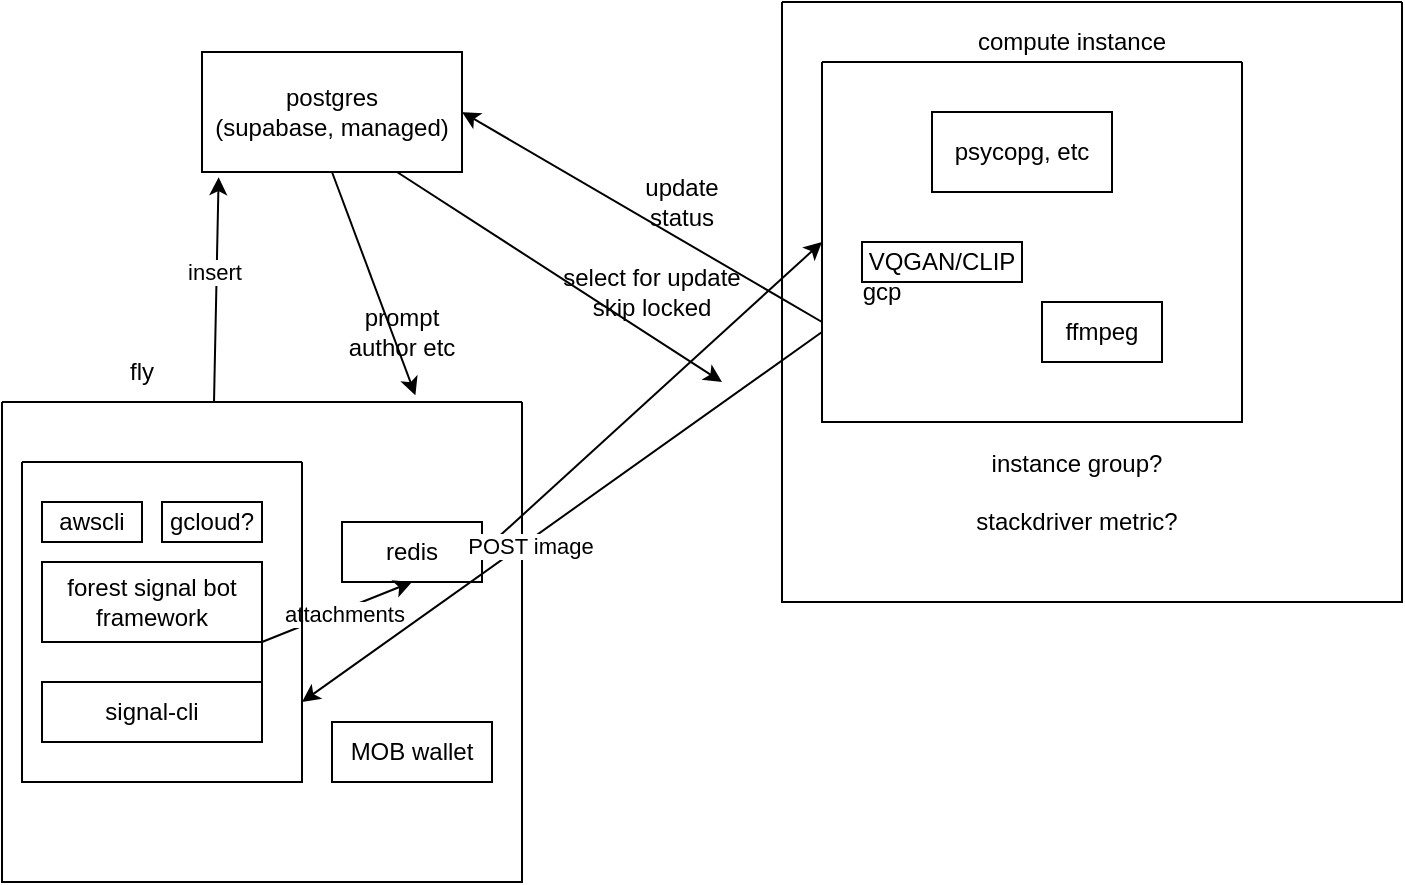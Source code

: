 <mxfile version="16.0.3" type="github" pages="2">
  <diagram id="hZx8prxlAFbmcO8pOgQ3" name="Page-1">
    <mxGraphModel dx="798" dy="1536" grid="1" gridSize="10" guides="1" tooltips="1" connect="1" arrows="1" fold="1" page="1" pageScale="1" pageWidth="850" pageHeight="1100" math="0" shadow="0">
      <root>
        <mxCell id="0" />
        <mxCell id="1" parent="0" />
        <mxCell id="qiKkZnuHFG8k8qks4Bed-2" value="postgres&lt;br&gt;(supabase, managed)" style="rounded=0;whiteSpace=wrap;html=1;" parent="1" vertex="1">
          <mxGeometry x="160" y="-5" width="130" height="60" as="geometry" />
        </mxCell>
        <mxCell id="qiKkZnuHFG8k8qks4Bed-14" value="" style="endArrow=classic;html=1;rounded=0;exitX=0.75;exitY=1;exitDx=0;exitDy=0;entryX=0.25;entryY=0;entryDx=0;entryDy=0;" parent="1" source="qiKkZnuHFG8k8qks4Bed-2" edge="1">
          <mxGeometry width="50" height="50" relative="1" as="geometry">
            <mxPoint x="310" y="220" as="sourcePoint" />
            <mxPoint x="420" y="160" as="targetPoint" />
          </mxGeometry>
        </mxCell>
        <mxCell id="qiKkZnuHFG8k8qks4Bed-19" value="" style="endArrow=classic;html=1;rounded=0;entryX=0.064;entryY=1.043;entryDx=0;entryDy=0;exitX=0.5;exitY=0;exitDx=0;exitDy=0;entryPerimeter=0;" parent="1" target="qiKkZnuHFG8k8qks4Bed-2" edge="1">
          <mxGeometry width="50" height="50" relative="1" as="geometry">
            <mxPoint x="166" y="170" as="sourcePoint" />
            <mxPoint x="270" y="220" as="targetPoint" />
          </mxGeometry>
        </mxCell>
        <mxCell id="qiKkZnuHFG8k8qks4Bed-49" value="insert" style="edgeLabel;html=1;align=center;verticalAlign=middle;resizable=0;points=[];" parent="qiKkZnuHFG8k8qks4Bed-19" vertex="1" connectable="0">
          <mxGeometry x="0.162" y="2" relative="1" as="geometry">
            <mxPoint as="offset" />
          </mxGeometry>
        </mxCell>
        <mxCell id="qiKkZnuHFG8k8qks4Bed-21" value="" style="swimlane;startSize=0;fillColor=none;" parent="1" vertex="1">
          <mxGeometry x="60" y="170" width="260" height="240" as="geometry" />
        </mxCell>
        <mxCell id="qiKkZnuHFG8k8qks4Bed-1" value="signal-cli" style="rounded=0;whiteSpace=wrap;html=1;" parent="qiKkZnuHFG8k8qks4Bed-21" vertex="1">
          <mxGeometry x="20" y="140" width="110" height="30" as="geometry" />
        </mxCell>
        <mxCell id="qiKkZnuHFG8k8qks4Bed-26" value="forest signal bot framework" style="rounded=0;whiteSpace=wrap;html=1;fillColor=none;" parent="qiKkZnuHFG8k8qks4Bed-21" vertex="1">
          <mxGeometry x="20" y="80" width="110" height="40" as="geometry" />
        </mxCell>
        <mxCell id="qiKkZnuHFG8k8qks4Bed-5" value="redis" style="rounded=0;whiteSpace=wrap;html=1;fillColor=none;" parent="qiKkZnuHFG8k8qks4Bed-21" vertex="1">
          <mxGeometry x="170" y="60" width="70" height="30" as="geometry" />
        </mxCell>
        <mxCell id="qiKkZnuHFG8k8qks4Bed-15" value="" style="endArrow=classic;html=1;rounded=0;entryX=0.5;entryY=1;entryDx=0;entryDy=0;exitX=1;exitY=0.5;exitDx=0;exitDy=0;" parent="qiKkZnuHFG8k8qks4Bed-21" source="qiKkZnuHFG8k8qks4Bed-1" target="qiKkZnuHFG8k8qks4Bed-5" edge="1">
          <mxGeometry width="50" height="50" relative="1" as="geometry">
            <mxPoint x="300" y="85" as="sourcePoint" />
            <mxPoint x="270" y="110" as="targetPoint" />
            <Array as="points">
              <mxPoint x="130" y="120" />
            </Array>
          </mxGeometry>
        </mxCell>
        <mxCell id="qiKkZnuHFG8k8qks4Bed-32" value="attachments" style="edgeLabel;html=1;align=center;verticalAlign=middle;resizable=0;points=[];" parent="qiKkZnuHFG8k8qks4Bed-15" vertex="1" connectable="0">
          <mxGeometry x="0.368" y="-1" relative="1" as="geometry">
            <mxPoint y="1" as="offset" />
          </mxGeometry>
        </mxCell>
        <mxCell id="qiKkZnuHFG8k8qks4Bed-37" value="gcloud?" style="rounded=0;whiteSpace=wrap;html=1;fillColor=none;" parent="qiKkZnuHFG8k8qks4Bed-21" vertex="1">
          <mxGeometry x="80" y="50" width="50" height="20" as="geometry" />
        </mxCell>
        <mxCell id="qiKkZnuHFG8k8qks4Bed-4" value="awscli" style="rounded=0;whiteSpace=wrap;html=1;fillColor=none;" parent="qiKkZnuHFG8k8qks4Bed-21" vertex="1">
          <mxGeometry x="20" y="50" width="50" height="20" as="geometry" />
        </mxCell>
        <mxCell id="qiKkZnuHFG8k8qks4Bed-44" value="" style="swimlane;startSize=0;fillColor=none;" parent="qiKkZnuHFG8k8qks4Bed-21" vertex="1">
          <mxGeometry x="10" y="30" width="140" height="160" as="geometry" />
        </mxCell>
        <mxCell id="qiKkZnuHFG8k8qks4Bed-45" value="MOB wallet" style="rounded=0;whiteSpace=wrap;html=1;fillColor=none;" parent="qiKkZnuHFG8k8qks4Bed-21" vertex="1">
          <mxGeometry x="165" y="160" width="80" height="30" as="geometry" />
        </mxCell>
        <mxCell id="qiKkZnuHFG8k8qks4Bed-22" value="" style="swimlane;startSize=0;fillColor=none;" parent="1" vertex="1">
          <mxGeometry x="470" width="210" height="180" as="geometry" />
        </mxCell>
        <mxCell id="qiKkZnuHFG8k8qks4Bed-36" value="ffmpeg" style="rounded=0;whiteSpace=wrap;html=1;fillColor=none;" parent="qiKkZnuHFG8k8qks4Bed-22" vertex="1">
          <mxGeometry x="110" y="120" width="60" height="30" as="geometry" />
        </mxCell>
        <mxCell id="qiKkZnuHFG8k8qks4Bed-7" value="psycopg, etc" style="rounded=0;whiteSpace=wrap;html=1;fillColor=none;" parent="qiKkZnuHFG8k8qks4Bed-22" vertex="1">
          <mxGeometry x="55" y="25" width="90" height="40" as="geometry" />
        </mxCell>
        <mxCell id="qiKkZnuHFG8k8qks4Bed-39" value="" style="swimlane;startSize=0;fillColor=none;" parent="qiKkZnuHFG8k8qks4Bed-22" vertex="1">
          <mxGeometry x="-20" y="-30" width="310" height="300" as="geometry" />
        </mxCell>
        <mxCell id="qiKkZnuHFG8k8qks4Bed-41" value="instance group?&lt;br&gt;&lt;br&gt;stackdriver metric?&lt;br&gt;" style="text;html=1;strokeColor=none;fillColor=none;align=center;verticalAlign=middle;whiteSpace=wrap;rounded=0;" parent="qiKkZnuHFG8k8qks4Bed-39" vertex="1">
          <mxGeometry x="75" y="230" width="145" height="30" as="geometry" />
        </mxCell>
        <mxCell id="qiKkZnuHFG8k8qks4Bed-33" value="" style="endArrow=classic;html=1;rounded=0;exitX=1;exitY=0.5;exitDx=0;exitDy=0;entryX=0;entryY=0.5;entryDx=0;entryDy=0;" parent="1" source="qiKkZnuHFG8k8qks4Bed-5" target="qiKkZnuHFG8k8qks4Bed-22" edge="1">
          <mxGeometry width="50" height="50" relative="1" as="geometry">
            <mxPoint x="350" y="310" as="sourcePoint" />
            <mxPoint x="400" y="260" as="targetPoint" />
          </mxGeometry>
        </mxCell>
        <mxCell id="qiKkZnuHFG8k8qks4Bed-35" value="VQGAN/CLIP" style="rounded=0;whiteSpace=wrap;html=1;fillColor=none;" parent="1" vertex="1">
          <mxGeometry x="490" y="90" width="80" height="20" as="geometry" />
        </mxCell>
        <mxCell id="qiKkZnuHFG8k8qks4Bed-38" value="compute instance" style="text;html=1;strokeColor=none;fillColor=none;align=center;verticalAlign=middle;whiteSpace=wrap;rounded=0;" parent="1" vertex="1">
          <mxGeometry x="540" y="-20" width="110" height="20" as="geometry" />
        </mxCell>
        <mxCell id="qiKkZnuHFG8k8qks4Bed-40" value="gcp" style="text;html=1;strokeColor=none;fillColor=none;align=center;verticalAlign=middle;whiteSpace=wrap;rounded=0;" parent="1" vertex="1">
          <mxGeometry x="470" y="100" width="60" height="30" as="geometry" />
        </mxCell>
        <mxCell id="qiKkZnuHFG8k8qks4Bed-43" value="fly" style="text;html=1;strokeColor=none;fillColor=none;align=center;verticalAlign=middle;whiteSpace=wrap;rounded=0;" parent="1" vertex="1">
          <mxGeometry x="100" y="140" width="60" height="30" as="geometry" />
        </mxCell>
        <mxCell id="qiKkZnuHFG8k8qks4Bed-46" value="select for update skip locked" style="text;html=1;strokeColor=none;fillColor=none;align=center;verticalAlign=middle;whiteSpace=wrap;rounded=0;" parent="1" vertex="1">
          <mxGeometry x="330" y="100" width="110" height="30" as="geometry" />
        </mxCell>
        <mxCell id="qiKkZnuHFG8k8qks4Bed-47" value="" style="endArrow=classic;html=1;rounded=0;entryX=1;entryY=0.5;entryDx=0;entryDy=0;exitX=0;exitY=1;exitDx=0;exitDy=0;" parent="1" source="qiKkZnuHFG8k8qks4Bed-40" target="qiKkZnuHFG8k8qks4Bed-2" edge="1">
          <mxGeometry width="50" height="50" relative="1" as="geometry">
            <mxPoint x="340" y="250" as="sourcePoint" />
            <mxPoint x="390" y="200" as="targetPoint" />
          </mxGeometry>
        </mxCell>
        <mxCell id="qiKkZnuHFG8k8qks4Bed-48" value="update status" style="text;html=1;strokeColor=none;fillColor=none;align=center;verticalAlign=middle;whiteSpace=wrap;rounded=0;" parent="1" vertex="1">
          <mxGeometry x="370" y="55" width="60" height="30" as="geometry" />
        </mxCell>
        <mxCell id="qiKkZnuHFG8k8qks4Bed-50" value="" style="endArrow=classic;html=1;rounded=0;exitX=0.5;exitY=1;exitDx=0;exitDy=0;entryX=0.795;entryY=-0.014;entryDx=0;entryDy=0;entryPerimeter=0;" parent="1" source="qiKkZnuHFG8k8qks4Bed-2" target="qiKkZnuHFG8k8qks4Bed-21" edge="1">
          <mxGeometry width="50" height="50" relative="1" as="geometry">
            <mxPoint x="340" y="240" as="sourcePoint" />
            <mxPoint x="390" y="190" as="targetPoint" />
            <Array as="points" />
          </mxGeometry>
        </mxCell>
        <mxCell id="qiKkZnuHFG8k8qks4Bed-51" value="prompt author etc" style="text;html=1;strokeColor=none;fillColor=none;align=center;verticalAlign=middle;whiteSpace=wrap;rounded=0;" parent="1" vertex="1">
          <mxGeometry x="230" y="120" width="60" height="30" as="geometry" />
        </mxCell>
        <mxCell id="qiKkZnuHFG8k8qks4Bed-53" value="" style="endArrow=classic;html=1;rounded=0;entryX=1;entryY=0.75;entryDx=0;entryDy=0;exitX=0;exitY=0.75;exitDx=0;exitDy=0;" parent="1" source="qiKkZnuHFG8k8qks4Bed-22" target="qiKkZnuHFG8k8qks4Bed-44" edge="1">
          <mxGeometry width="50" height="50" relative="1" as="geometry">
            <mxPoint x="340" y="240" as="sourcePoint" />
            <mxPoint x="390" y="190" as="targetPoint" />
          </mxGeometry>
        </mxCell>
        <mxCell id="qiKkZnuHFG8k8qks4Bed-54" value="POST image" style="edgeLabel;html=1;align=center;verticalAlign=middle;resizable=0;points=[];" parent="qiKkZnuHFG8k8qks4Bed-53" vertex="1" connectable="0">
          <mxGeometry x="0.136" y="2" relative="1" as="geometry">
            <mxPoint as="offset" />
          </mxGeometry>
        </mxCell>
      </root>
    </mxGraphModel>
  </diagram>
  <diagram id="aWJv1XiMmMvNdE38Fi0o" name="proc">
    <mxGraphModel dx="798" dy="401" grid="1" gridSize="10" guides="1" tooltips="1" connect="1" arrows="1" fold="1" page="1" pageScale="1" pageWidth="850" pageHeight="1100" math="0" shadow="0">
      <root>
        <mxCell id="s3OohhnY88nYRU9yMQFt-0" />
        <mxCell id="s3OohhnY88nYRU9yMQFt-1" parent="s3OohhnY88nYRU9yMQFt-0" />
        <mxCell id="TrF3eyV2yV-pWGvx2Ama-23" style="edgeStyle=orthogonalEdgeStyle;rounded=0;orthogonalLoop=1;jettySize=auto;html=1;exitX=0.5;exitY=1;exitDx=0;exitDy=0;entryX=0.497;entryY=0.038;entryDx=0;entryDy=0;entryPerimeter=0;" edge="1" parent="s3OohhnY88nYRU9yMQFt-1" source="TrF3eyV2yV-pWGvx2Ama-0" target="TrF3eyV2yV-pWGvx2Ama-2">
          <mxGeometry relative="1" as="geometry" />
        </mxCell>
        <mxCell id="TrF3eyV2yV-pWGvx2Ama-0" value="signal-cli" style="text;html=1;strokeColor=none;fillColor=none;align=center;verticalAlign=middle;whiteSpace=wrap;rounded=0;" vertex="1" parent="s3OohhnY88nYRU9yMQFt-1">
          <mxGeometry x="110" y="30" width="60" height="30" as="geometry" />
        </mxCell>
        <mxCell id="TrF3eyV2yV-pWGvx2Ama-24" value="" style="edgeStyle=orthogonalEdgeStyle;rounded=0;orthogonalLoop=1;jettySize=auto;html=1;" edge="1" parent="s3OohhnY88nYRU9yMQFt-1" source="TrF3eyV2yV-pWGvx2Ama-2" target="TrF3eyV2yV-pWGvx2Ama-3">
          <mxGeometry relative="1" as="geometry" />
        </mxCell>
        <mxCell id="TrF3eyV2yV-pWGvx2Ama-27" value="" style="edgeStyle=orthogonalEdgeStyle;rounded=0;orthogonalLoop=1;jettySize=auto;html=1;" edge="1" parent="s3OohhnY88nYRU9yMQFt-1" source="TrF3eyV2yV-pWGvx2Ama-2" target="TrF3eyV2yV-pWGvx2Ama-7">
          <mxGeometry relative="1" as="geometry" />
        </mxCell>
        <mxCell id="TrF3eyV2yV-pWGvx2Ama-2" value="imogen-forest" style="text;html=1;align=center;verticalAlign=middle;resizable=0;points=[];autosize=1;strokeColor=none;fillColor=none;" vertex="1" parent="s3OohhnY88nYRU9yMQFt-1">
          <mxGeometry x="95" y="100" width="90" height="20" as="geometry" />
        </mxCell>
        <mxCell id="TrF3eyV2yV-pWGvx2Ama-3" value="insert into prompts" style="text;html=1;strokeColor=none;fillColor=none;align=center;verticalAlign=middle;whiteSpace=wrap;rounded=0;" vertex="1" parent="s3OohhnY88nYRU9yMQFt-1">
          <mxGeometry x="110" y="210" width="60" height="30" as="geometry" />
        </mxCell>
        <mxCell id="TrF3eyV2yV-pWGvx2Ama-4" value="start servers" style="text;html=1;strokeColor=none;fillColor=none;align=center;verticalAlign=middle;whiteSpace=wrap;rounded=0;" vertex="1" parent="s3OohhnY88nYRU9yMQFt-1">
          <mxGeometry x="200" y="180" width="60" height="30" as="geometry" />
        </mxCell>
        <mxCell id="TrF3eyV2yV-pWGvx2Ama-35" style="edgeStyle=orthogonalEdgeStyle;rounded=0;orthogonalLoop=1;jettySize=auto;html=1;exitX=0.5;exitY=1;exitDx=0;exitDy=0;entryX=0.5;entryY=0;entryDx=0;entryDy=0;" edge="1" parent="s3OohhnY88nYRU9yMQFt-1" source="TrF3eyV2yV-pWGvx2Ama-6" target="TrF3eyV2yV-pWGvx2Ama-14">
          <mxGeometry relative="1" as="geometry" />
        </mxCell>
        <mxCell id="TrF3eyV2yV-pWGvx2Ama-6" value="parse model, module video" style="text;html=1;strokeColor=none;fillColor=none;align=center;verticalAlign=middle;whiteSpace=wrap;rounded=0;" vertex="1" parent="s3OohhnY88nYRU9yMQFt-1">
          <mxGeometry x="290" y="260" width="80" height="30" as="geometry" />
        </mxCell>
        <mxCell id="TrF3eyV2yV-pWGvx2Ama-29" style="edgeStyle=orthogonalEdgeStyle;rounded=0;orthogonalLoop=1;jettySize=auto;html=1;exitX=0.75;exitY=1;exitDx=0;exitDy=0;entryX=0.5;entryY=0;entryDx=0;entryDy=0;" edge="1" parent="s3OohhnY88nYRU9yMQFt-1" source="TrF3eyV2yV-pWGvx2Ama-7" target="TrF3eyV2yV-pWGvx2Ama-12">
          <mxGeometry relative="1" as="geometry" />
        </mxCell>
        <mxCell id="TrF3eyV2yV-pWGvx2Ama-7" value="upload attachments to redis" style="text;html=1;strokeColor=none;fillColor=none;align=center;verticalAlign=middle;whiteSpace=wrap;rounded=0;" vertex="1" parent="s3OohhnY88nYRU9yMQFt-1">
          <mxGeometry x="230" y="110" width="60" height="30" as="geometry" />
        </mxCell>
        <mxCell id="TrF3eyV2yV-pWGvx2Ama-11" value="&lt;span&gt;select for update&lt;/span&gt;&lt;br&gt;&lt;span&gt;skip locked set&lt;/span&gt;&lt;br&gt;&lt;span&gt;status=assigned&lt;/span&gt;" style="text;html=1;strokeColor=none;fillColor=none;align=center;verticalAlign=middle;whiteSpace=wrap;rounded=0;" vertex="1" parent="s3OohhnY88nYRU9yMQFt-1">
          <mxGeometry x="80" y="256" width="110" height="30" as="geometry" />
        </mxCell>
        <mxCell id="TrF3eyV2yV-pWGvx2Ama-12" value="download init_image" style="text;html=1;strokeColor=none;fillColor=none;align=center;verticalAlign=middle;whiteSpace=wrap;rounded=0;" vertex="1" parent="s3OohhnY88nYRU9yMQFt-1">
          <mxGeometry x="290" y="210" width="60" height="30" as="geometry" />
        </mxCell>
        <mxCell id="TrF3eyV2yV-pWGvx2Ama-39" value="" style="edgeStyle=orthogonalEdgeStyle;rounded=0;orthogonalLoop=1;jettySize=auto;html=1;" edge="1" parent="s3OohhnY88nYRU9yMQFt-1" source="TrF3eyV2yV-pWGvx2Ama-13" target="TrF3eyV2yV-pWGvx2Ama-15">
          <mxGeometry relative="1" as="geometry" />
        </mxCell>
        <mxCell id="TrF3eyV2yV-pWGvx2Ama-13" value="VQGAN&lt;br&gt;/CLIP" style="text;html=1;strokeColor=none;fillColor=none;align=center;verticalAlign=middle;whiteSpace=wrap;rounded=0;" vertex="1" parent="s3OohhnY88nYRU9yMQFt-1">
          <mxGeometry x="390" y="260" width="60" height="30" as="geometry" />
        </mxCell>
        <mxCell id="TrF3eyV2yV-pWGvx2Ama-36" style="edgeStyle=orthogonalEdgeStyle;rounded=0;orthogonalLoop=1;jettySize=auto;html=1;exitX=1;exitY=0.5;exitDx=0;exitDy=0;entryX=0.5;entryY=1;entryDx=0;entryDy=0;" edge="1" parent="s3OohhnY88nYRU9yMQFt-1" source="TrF3eyV2yV-pWGvx2Ama-14" target="TrF3eyV2yV-pWGvx2Ama-13">
          <mxGeometry relative="1" as="geometry" />
        </mxCell>
        <mxCell id="TrF3eyV2yV-pWGvx2Ama-14" value="load models,&amp;nbsp;" style="text;html=1;strokeColor=none;fillColor=none;align=center;verticalAlign=middle;whiteSpace=wrap;rounded=0;" vertex="1" parent="s3OohhnY88nYRU9yMQFt-1">
          <mxGeometry x="320" y="310" width="80" height="30" as="geometry" />
        </mxCell>
        <mxCell id="TrF3eyV2yV-pWGvx2Ama-40" value="" style="edgeStyle=orthogonalEdgeStyle;rounded=0;orthogonalLoop=1;jettySize=auto;html=1;" edge="1" parent="s3OohhnY88nYRU9yMQFt-1" source="TrF3eyV2yV-pWGvx2Ama-15" target="TrF3eyV2yV-pWGvx2Ama-16">
          <mxGeometry relative="1" as="geometry" />
        </mxCell>
        <mxCell id="TrF3eyV2yV-pWGvx2Ama-15" value="loss, filepath" style="text;html=1;strokeColor=none;fillColor=none;align=center;verticalAlign=middle;whiteSpace=wrap;rounded=0;" vertex="1" parent="s3OohhnY88nYRU9yMQFt-1">
          <mxGeometry x="480" y="256" width="60" height="30" as="geometry" />
        </mxCell>
        <mxCell id="TrF3eyV2yV-pWGvx2Ama-41" value="" style="edgeStyle=orthogonalEdgeStyle;rounded=0;orthogonalLoop=1;jettySize=auto;html=1;" edge="1" parent="s3OohhnY88nYRU9yMQFt-1" source="TrF3eyV2yV-pWGvx2Ama-16" target="TrF3eyV2yV-pWGvx2Ama-19">
          <mxGeometry relative="1" as="geometry" />
        </mxCell>
        <mxCell id="TrF3eyV2yV-pWGvx2Ama-16" value="status=&lt;br&gt;uploading" style="text;html=1;strokeColor=none;fillColor=none;align=center;verticalAlign=middle;whiteSpace=wrap;rounded=0;" vertex="1" parent="s3OohhnY88nYRU9yMQFt-1">
          <mxGeometry x="510" y="180" width="60" height="30" as="geometry" />
        </mxCell>
        <mxCell id="TrF3eyV2yV-pWGvx2Ama-17" value="twitter" style="text;html=1;strokeColor=none;fillColor=none;align=center;verticalAlign=middle;whiteSpace=wrap;rounded=0;" vertex="1" parent="s3OohhnY88nYRU9yMQFt-1">
          <mxGeometry x="510" width="60" height="30" as="geometry" />
        </mxCell>
        <mxCell id="TrF3eyV2yV-pWGvx2Ama-44" value="" style="edgeStyle=orthogonalEdgeStyle;rounded=0;orthogonalLoop=1;jettySize=auto;html=1;" edge="1" parent="s3OohhnY88nYRU9yMQFt-1" source="TrF3eyV2yV-pWGvx2Ama-19" target="TrF3eyV2yV-pWGvx2Ama-17">
          <mxGeometry relative="1" as="geometry" />
        </mxCell>
        <mxCell id="TrF3eyV2yV-pWGvx2Ama-48" style="edgeStyle=orthogonalEdgeStyle;rounded=0;orthogonalLoop=1;jettySize=auto;html=1;exitX=0;exitY=0.5;exitDx=0;exitDy=0;entryX=0.941;entryY=0;entryDx=0;entryDy=0;entryPerimeter=0;" edge="1" parent="s3OohhnY88nYRU9yMQFt-1" source="TrF3eyV2yV-pWGvx2Ama-19" target="TrF3eyV2yV-pWGvx2Ama-2">
          <mxGeometry relative="1" as="geometry" />
        </mxCell>
        <mxCell id="TrF3eyV2yV-pWGvx2Ama-19" value="POST image, id" style="text;html=1;strokeColor=none;fillColor=none;align=center;verticalAlign=middle;whiteSpace=wrap;rounded=0;" vertex="1" parent="s3OohhnY88nYRU9yMQFt-1">
          <mxGeometry x="450" y="90" width="60" height="30" as="geometry" />
        </mxCell>
        <mxCell id="TrF3eyV2yV-pWGvx2Ama-49" style="edgeStyle=orthogonalEdgeStyle;rounded=0;orthogonalLoop=1;jettySize=auto;html=1;exitX=0;exitY=0.5;exitDx=0;exitDy=0;entryX=0.948;entryY=-0.057;entryDx=0;entryDy=0;entryPerimeter=0;" edge="1" parent="s3OohhnY88nYRU9yMQFt-1" source="TrF3eyV2yV-pWGvx2Ama-20" target="TrF3eyV2yV-pWGvx2Ama-2">
          <mxGeometry relative="1" as="geometry" />
        </mxCell>
        <mxCell id="TrF3eyV2yV-pWGvx2Ama-20" value="select group, author, loss..." style="text;html=1;strokeColor=none;fillColor=none;align=center;verticalAlign=middle;whiteSpace=wrap;rounded=0;" vertex="1" parent="s3OohhnY88nYRU9yMQFt-1">
          <mxGeometry x="320" y="30" width="90" height="30" as="geometry" />
        </mxCell>
        <mxCell id="TrF3eyV2yV-pWGvx2Ama-30" value="" style="endArrow=classic;html=1;rounded=0;entryX=0.25;entryY=0;entryDx=0;entryDy=0;" edge="1" parent="s3OohhnY88nYRU9yMQFt-1" source="TrF3eyV2yV-pWGvx2Ama-2" target="TrF3eyV2yV-pWGvx2Ama-4">
          <mxGeometry width="50" height="50" relative="1" as="geometry">
            <mxPoint x="380" y="250" as="sourcePoint" />
            <mxPoint x="430" y="200" as="targetPoint" />
          </mxGeometry>
        </mxCell>
        <mxCell id="TrF3eyV2yV-pWGvx2Ama-32" value="" style="endArrow=classic;html=1;rounded=0;exitX=1;exitY=0.5;exitDx=0;exitDy=0;" edge="1" parent="s3OohhnY88nYRU9yMQFt-1" source="TrF3eyV2yV-pWGvx2Ama-11" target="TrF3eyV2yV-pWGvx2Ama-6">
          <mxGeometry width="50" height="50" relative="1" as="geometry">
            <mxPoint x="200" y="370" as="sourcePoint" />
            <mxPoint x="250" y="320" as="targetPoint" />
          </mxGeometry>
        </mxCell>
        <mxCell id="TrF3eyV2yV-pWGvx2Ama-33" value="" style="endArrow=classic;html=1;rounded=0;exitX=1;exitY=0.25;exitDx=0;exitDy=0;" edge="1" parent="s3OohhnY88nYRU9yMQFt-1" source="TrF3eyV2yV-pWGvx2Ama-6" target="TrF3eyV2yV-pWGvx2Ama-13">
          <mxGeometry width="50" height="50" relative="1" as="geometry">
            <mxPoint x="380" y="250" as="sourcePoint" />
            <mxPoint x="430" y="200" as="targetPoint" />
          </mxGeometry>
        </mxCell>
        <mxCell id="TrF3eyV2yV-pWGvx2Ama-46" value="" style="swimlane;startSize=0;fillColor=none;" vertex="1" parent="s3OohhnY88nYRU9yMQFt-1">
          <mxGeometry y="190" width="180" height="130" as="geometry" />
        </mxCell>
        <mxCell id="TrF3eyV2yV-pWGvx2Ama-21" value="update reaction by sent_ts" style="text;html=1;strokeColor=none;fillColor=none;align=center;verticalAlign=middle;whiteSpace=wrap;rounded=0;" vertex="1" parent="TrF3eyV2yV-pWGvx2Ama-46">
          <mxGeometry x="20" y="10" width="60" height="30" as="geometry" />
        </mxCell>
      </root>
    </mxGraphModel>
  </diagram>
</mxfile>
